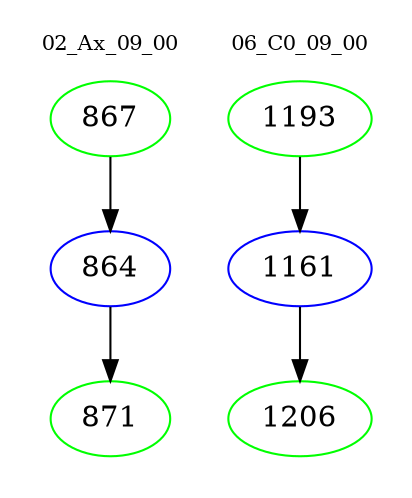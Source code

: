 digraph{
subgraph cluster_0 {
color = white
label = "02_Ax_09_00";
fontsize=10;
T0_867 [label="867", color="green"]
T0_867 -> T0_864 [color="black"]
T0_864 [label="864", color="blue"]
T0_864 -> T0_871 [color="black"]
T0_871 [label="871", color="green"]
}
subgraph cluster_1 {
color = white
label = "06_C0_09_00";
fontsize=10;
T1_1193 [label="1193", color="green"]
T1_1193 -> T1_1161 [color="black"]
T1_1161 [label="1161", color="blue"]
T1_1161 -> T1_1206 [color="black"]
T1_1206 [label="1206", color="green"]
}
}
